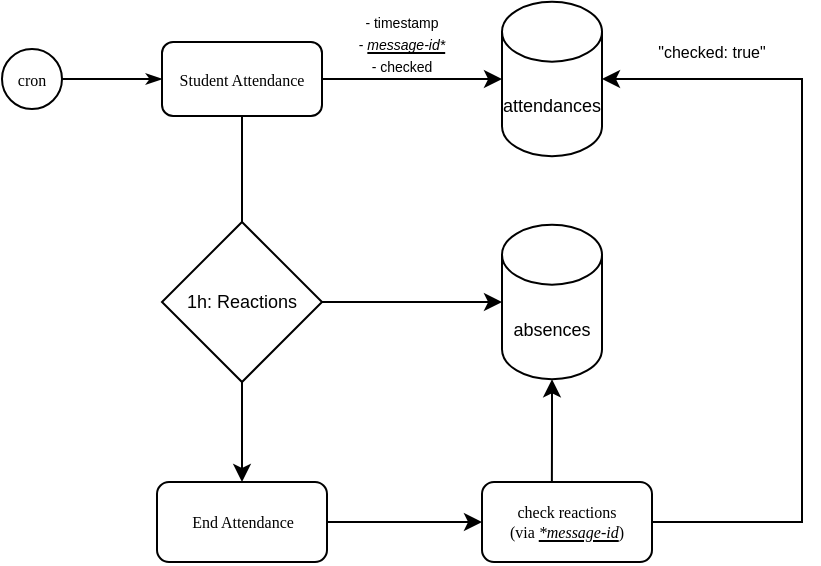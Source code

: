 <mxfile version="20.5.1" type="github">
  <diagram name="Page-1" id="c7488fd3-1785-93aa-aadb-54a6760d102a">
    <mxGraphModel dx="1178" dy="637" grid="1" gridSize="10" guides="1" tooltips="1" connect="1" arrows="1" fold="1" page="1" pageScale="1" pageWidth="1100" pageHeight="850" background="none" math="0" shadow="0">
      <root>
        <mxCell id="0" />
        <mxCell id="1" parent="0" />
        <mxCell id="3v8afrBGPk1vFmGt0nWK-3" style="edgeStyle=orthogonalEdgeStyle;rounded=0;html=1;labelBackgroundColor=none;startArrow=none;startFill=0;startSize=5;endArrow=classicThin;endFill=1;endSize=5;jettySize=auto;orthogonalLoop=1;strokeWidth=1;fontFamily=Verdana;fontSize=8" edge="1" parent="1" source="3v8afrBGPk1vFmGt0nWK-4" target="3v8afrBGPk1vFmGt0nWK-5">
          <mxGeometry relative="1" as="geometry" />
        </mxCell>
        <mxCell id="3v8afrBGPk1vFmGt0nWK-4" value="cron" style="ellipse;whiteSpace=wrap;html=1;rounded=0;shadow=0;labelBackgroundColor=none;strokeWidth=1;fontFamily=Verdana;fontSize=8;align=center;" vertex="1" parent="1">
          <mxGeometry x="200" y="53.5" width="30" height="30" as="geometry" />
        </mxCell>
        <mxCell id="3v8afrBGPk1vFmGt0nWK-10" style="edgeStyle=orthogonalEdgeStyle;rounded=0;orthogonalLoop=1;jettySize=auto;html=1;fontSize=9;startArrow=none;" edge="1" parent="1" source="3v8afrBGPk1vFmGt0nWK-15" target="3v8afrBGPk1vFmGt0nWK-11">
          <mxGeometry relative="1" as="geometry">
            <mxPoint x="320" y="150" as="targetPoint" />
          </mxGeometry>
        </mxCell>
        <mxCell id="3v8afrBGPk1vFmGt0nWK-5" value="Student Attendance" style="rounded=1;whiteSpace=wrap;html=1;shadow=0;labelBackgroundColor=none;strokeWidth=1;fontFamily=Verdana;fontSize=8;align=center;" vertex="1" parent="1">
          <mxGeometry x="280" y="50" width="80" height="37" as="geometry" />
        </mxCell>
        <mxCell id="3v8afrBGPk1vFmGt0nWK-9" value="&lt;font style=&quot;font-size: 9px;&quot;&gt;attendances&lt;/font&gt;" style="shape=cylinder3;whiteSpace=wrap;html=1;boundedLbl=1;backgroundOutline=1;size=15;" vertex="1" parent="1">
          <mxGeometry x="450" y="29.88" width="50" height="77.25" as="geometry" />
        </mxCell>
        <mxCell id="3v8afrBGPk1vFmGt0nWK-20" value="" style="edgeStyle=orthogonalEdgeStyle;rounded=0;orthogonalLoop=1;jettySize=auto;html=1;fontSize=9;" edge="1" parent="1" source="3v8afrBGPk1vFmGt0nWK-11" target="3v8afrBGPk1vFmGt0nWK-19">
          <mxGeometry relative="1" as="geometry" />
        </mxCell>
        <mxCell id="3v8afrBGPk1vFmGt0nWK-11" value="End Attendance&lt;br&gt;" style="rounded=1;whiteSpace=wrap;html=1;shadow=0;labelBackgroundColor=none;strokeWidth=1;fontFamily=Verdana;fontSize=8;align=center;" vertex="1" parent="1">
          <mxGeometry x="277.5" y="270" width="85" height="40" as="geometry" />
        </mxCell>
        <mxCell id="3v8afrBGPk1vFmGt0nWK-17" style="edgeStyle=orthogonalEdgeStyle;rounded=0;orthogonalLoop=1;jettySize=auto;html=1;fontSize=9;" edge="1" parent="1" source="3v8afrBGPk1vFmGt0nWK-15" target="3v8afrBGPk1vFmGt0nWK-18">
          <mxGeometry relative="1" as="geometry">
            <mxPoint x="420" y="150" as="targetPoint" />
          </mxGeometry>
        </mxCell>
        <mxCell id="3v8afrBGPk1vFmGt0nWK-15" value="1h: Reactions" style="rhombus;whiteSpace=wrap;html=1;fontSize=9;" vertex="1" parent="1">
          <mxGeometry x="280" y="140" width="80" height="80" as="geometry" />
        </mxCell>
        <mxCell id="3v8afrBGPk1vFmGt0nWK-16" value="" style="edgeStyle=orthogonalEdgeStyle;rounded=0;orthogonalLoop=1;jettySize=auto;html=1;fontSize=9;endArrow=none;" edge="1" parent="1" source="3v8afrBGPk1vFmGt0nWK-5" target="3v8afrBGPk1vFmGt0nWK-15">
          <mxGeometry relative="1" as="geometry">
            <mxPoint x="320" y="243" as="targetPoint" />
            <mxPoint x="320" y="97" as="sourcePoint" />
          </mxGeometry>
        </mxCell>
        <mxCell id="3v8afrBGPk1vFmGt0nWK-23" style="rounded=0;orthogonalLoop=1;jettySize=auto;html=1;entryX=0.411;entryY=0.039;entryDx=0;entryDy=0;entryPerimeter=0;fontSize=9;edgeStyle=orthogonalEdgeStyle;startArrow=classic;startFill=1;endArrow=none;endFill=0;" edge="1" parent="1" source="3v8afrBGPk1vFmGt0nWK-18" target="3v8afrBGPk1vFmGt0nWK-19">
          <mxGeometry relative="1" as="geometry" />
        </mxCell>
        <mxCell id="3v8afrBGPk1vFmGt0nWK-18" value="&lt;font style=&quot;font-size: 9px;&quot;&gt;absences&lt;/font&gt;" style="shape=cylinder3;whiteSpace=wrap;html=1;boundedLbl=1;backgroundOutline=1;size=15;" vertex="1" parent="1">
          <mxGeometry x="450" y="141.38" width="50" height="77.25" as="geometry" />
        </mxCell>
        <mxCell id="3v8afrBGPk1vFmGt0nWK-19" value="check reactions&lt;br&gt;(via &lt;i&gt;&lt;u&gt;*message-id&lt;/u&gt;&lt;/i&gt;)" style="rounded=1;whiteSpace=wrap;html=1;shadow=0;labelBackgroundColor=none;strokeWidth=1;fontFamily=Verdana;fontSize=8;align=center;" vertex="1" parent="1">
          <mxGeometry x="440" y="270" width="85" height="40" as="geometry" />
        </mxCell>
        <mxCell id="3v8afrBGPk1vFmGt0nWK-26" value="" style="group" vertex="1" connectable="0" parent="1">
          <mxGeometry x="525" y="40" width="75" height="250" as="geometry" />
        </mxCell>
        <mxCell id="3v8afrBGPk1vFmGt0nWK-22" style="edgeStyle=orthogonalEdgeStyle;rounded=0;orthogonalLoop=1;jettySize=auto;html=1;entryX=1;entryY=0.5;entryDx=0;entryDy=0;entryPerimeter=0;fontSize=9;" edge="1" parent="3v8afrBGPk1vFmGt0nWK-26" source="3v8afrBGPk1vFmGt0nWK-19" target="3v8afrBGPk1vFmGt0nWK-9">
          <mxGeometry relative="1" as="geometry">
            <Array as="points">
              <mxPoint x="75" y="250" />
              <mxPoint x="75" y="28" />
            </Array>
          </mxGeometry>
        </mxCell>
        <mxCell id="3v8afrBGPk1vFmGt0nWK-25" value="&lt;font style=&quot;font-size: 8px;&quot;&gt;&quot;checked: true&quot;&lt;/font&gt;" style="text;html=1;strokeColor=none;fillColor=none;align=center;verticalAlign=middle;whiteSpace=wrap;rounded=0;fontSize=9;" vertex="1" parent="3v8afrBGPk1vFmGt0nWK-26">
          <mxGeometry width="60" height="30" as="geometry" />
        </mxCell>
        <mxCell id="3v8afrBGPk1vFmGt0nWK-7" value="" style="edgeStyle=orthogonalEdgeStyle;rounded=0;orthogonalLoop=1;jettySize=auto;html=1;" edge="1" parent="1" source="3v8afrBGPk1vFmGt0nWK-5" target="3v8afrBGPk1vFmGt0nWK-9">
          <mxGeometry relative="1" as="geometry">
            <mxPoint x="420" y="78" as="targetPoint" />
          </mxGeometry>
        </mxCell>
        <mxCell id="3v8afrBGPk1vFmGt0nWK-27" value="&lt;font style=&quot;font-size: 7px;&quot;&gt;- timestamp&lt;br&gt;- &lt;i&gt;&lt;u&gt;message-id*&lt;/u&gt;&lt;/i&gt;&lt;br&gt;- checked&lt;br&gt;&lt;/font&gt;" style="text;html=1;strokeColor=none;fillColor=none;align=center;verticalAlign=middle;whiteSpace=wrap;rounded=0;fontSize=9;" vertex="1" parent="1">
          <mxGeometry x="370" y="36" width="60" height="30" as="geometry" />
        </mxCell>
      </root>
    </mxGraphModel>
  </diagram>
</mxfile>
